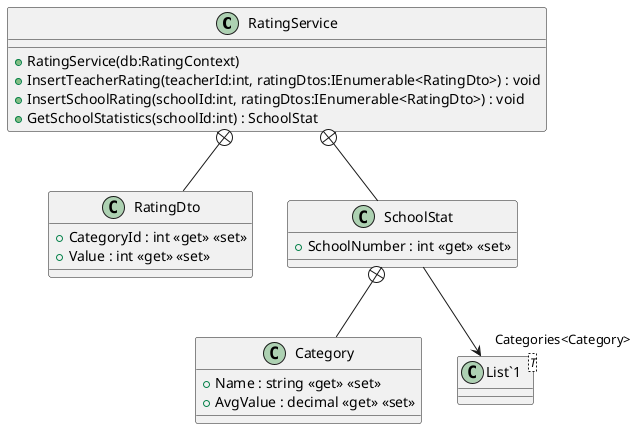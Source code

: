 @startuml
class RatingService {
    + RatingService(db:RatingContext)
    + InsertTeacherRating(teacherId:int, ratingDtos:IEnumerable<RatingDto>) : void
    + InsertSchoolRating(schoolId:int, ratingDtos:IEnumerable<RatingDto>) : void
    + GetSchoolStatistics(schoolId:int) : SchoolStat
}
class RatingDto {
    + CategoryId : int <<get>> <<set>>
    + Value : int <<get>> <<set>>
}
class SchoolStat {
    + SchoolNumber : int <<get>> <<set>>
}
class Category {
    + Name : string <<get>> <<set>>
    + AvgValue : decimal <<get>> <<set>>
}
class "List`1"<T> {
}
RatingService +-- RatingDto
RatingService +-- SchoolStat
SchoolStat --> "Categories<Category>" "List`1"
SchoolStat +-- Category
@enduml
